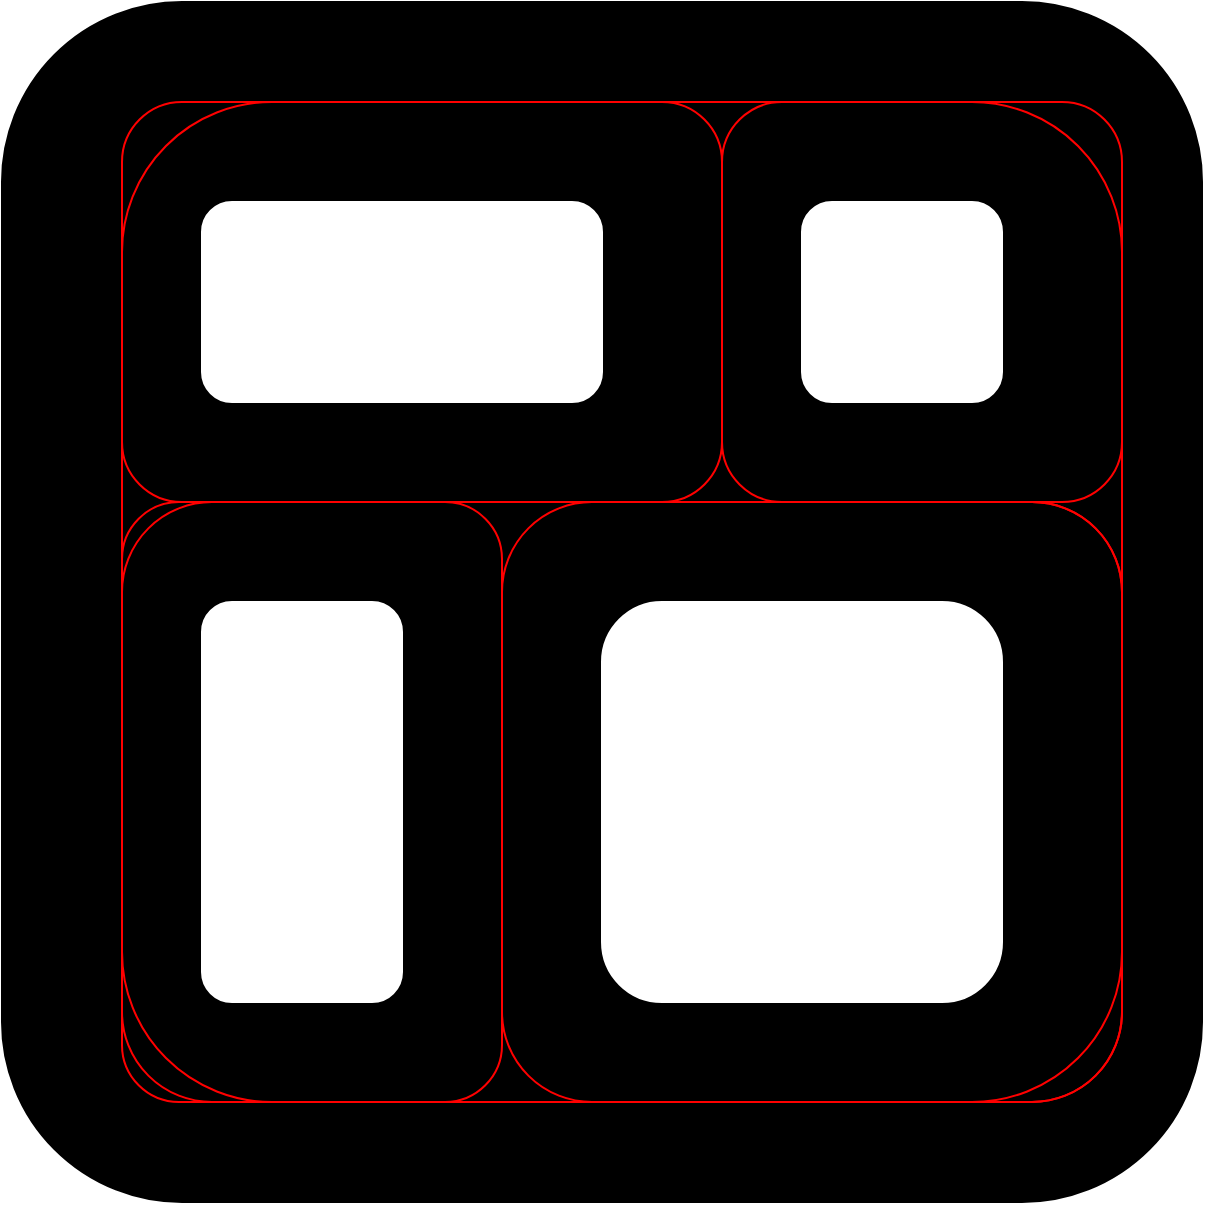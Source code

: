 <mxfile version="22.1.21" type="device">
  <diagram name="Page-1" id="e9lrg-jUna5cyrBdN52v">
    <mxGraphModel dx="955" dy="566" grid="1" gridSize="10" guides="1" tooltips="1" connect="1" arrows="1" fold="1" page="1" pageScale="1" pageWidth="827" pageHeight="1169" math="0" shadow="0">
      <root>
        <mxCell id="0" />
        <mxCell id="1" parent="0" />
        <mxCell id="u--2nJzXh-XLYtR7E8XA-1" value="" style="rounded=1;whiteSpace=wrap;html=1;fillColor=#000000;" parent="1" vertex="1">
          <mxGeometry width="600" height="600" as="geometry" />
        </mxCell>
        <mxCell id="u--2nJzXh-XLYtR7E8XA-2" value="" style="rounded=1;whiteSpace=wrap;html=1;fillColor=#33FF33;" parent="1" vertex="1">
          <mxGeometry x="400" y="100" width="100" height="100" as="geometry" />
        </mxCell>
        <mxCell id="u--2nJzXh-XLYtR7E8XA-3" value="" style="rounded=1;whiteSpace=wrap;html=1;fillColor=#33FF33;" parent="1" vertex="1">
          <mxGeometry x="100" y="100" width="200" height="100" as="geometry" />
        </mxCell>
        <mxCell id="u--2nJzXh-XLYtR7E8XA-4" value="" style="rounded=1;whiteSpace=wrap;html=1;fillColor=#33FF33;" parent="1" vertex="1">
          <mxGeometry x="100" y="300" width="100" height="200" as="geometry" />
        </mxCell>
        <mxCell id="u--2nJzXh-XLYtR7E8XA-5" value="" style="rounded=1;whiteSpace=wrap;html=1;fillColor=#33FF33;" parent="1" vertex="1">
          <mxGeometry x="300" y="300" width="200" height="200" as="geometry" />
        </mxCell>
        <mxCell id="Zra2y2nHBz4KGWymnvMu-1" value="" style="edgeStyle=orthogonalEdgeStyle;rounded=0;orthogonalLoop=1;jettySize=auto;html=1;" edge="1" parent="1" target="u--2nJzXh-XLYtR7E8XA-3">
          <mxGeometry relative="1" as="geometry">
            <mxPoint x="340" y="185" as="sourcePoint" />
          </mxGeometry>
        </mxCell>
        <mxCell id="Zra2y2nHBz4KGWymnvMu-3" value="" style="rounded=1;whiteSpace=wrap;html=1;fillColor=none;strokeColor=#FF0000;" vertex="1" parent="1">
          <mxGeometry x="60" y="50" width="500" height="500" as="geometry" />
        </mxCell>
        <mxCell id="Zra2y2nHBz4KGWymnvMu-8" value="" style="rounded=1;whiteSpace=wrap;html=1;strokeColor=#FFFFFF;" vertex="1" parent="1">
          <mxGeometry x="300" y="300" width="200" height="200" as="geometry" />
        </mxCell>
        <mxCell id="Zra2y2nHBz4KGWymnvMu-9" value="" style="rounded=1;whiteSpace=wrap;html=1;strokeColor=#FFFFFF;" vertex="1" parent="1">
          <mxGeometry x="100" y="300" width="100" height="200" as="geometry" />
        </mxCell>
        <mxCell id="Zra2y2nHBz4KGWymnvMu-10" value="" style="rounded=1;whiteSpace=wrap;html=1;strokeColor=#FFFFFF;" vertex="1" parent="1">
          <mxGeometry x="100" y="100" width="200" height="100" as="geometry" />
        </mxCell>
        <mxCell id="Zra2y2nHBz4KGWymnvMu-11" value="" style="rounded=1;whiteSpace=wrap;html=1;strokeColor=#FFFFFF;" vertex="1" parent="1">
          <mxGeometry x="400" y="100" width="100" height="100" as="geometry" />
        </mxCell>
        <mxCell id="Zra2y2nHBz4KGWymnvMu-24" value="" style="rounded=1;whiteSpace=wrap;html=1;fillColor=none;strokeColor=#FF0000;" vertex="1" parent="1">
          <mxGeometry x="60" y="250" width="500" height="300" as="geometry" />
        </mxCell>
        <mxCell id="Zra2y2nHBz4KGWymnvMu-25" value="" style="rounded=1;whiteSpace=wrap;html=1;strokeColor=#FF0000;fillColor=none;" vertex="1" parent="1">
          <mxGeometry x="60" y="50" width="300" height="200" as="geometry" />
        </mxCell>
        <mxCell id="Zra2y2nHBz4KGWymnvMu-26" value="" style="rounded=1;whiteSpace=wrap;html=1;fillColor=none;strokeColor=#FF0000;" vertex="1" parent="1">
          <mxGeometry x="360" y="50" width="200" height="200" as="geometry" />
        </mxCell>
        <mxCell id="Zra2y2nHBz4KGWymnvMu-27" value="" style="rounded=1;whiteSpace=wrap;html=1;fillColor=none;strokeColor=#FF0000;" vertex="1" parent="1">
          <mxGeometry x="60" y="250" width="190" height="300" as="geometry" />
        </mxCell>
        <mxCell id="Zra2y2nHBz4KGWymnvMu-29" value="" style="rounded=1;whiteSpace=wrap;html=1;fillColor=none;strokeColor=#FF0000;" vertex="1" parent="1">
          <mxGeometry x="250" y="250" width="310" height="300" as="geometry" />
        </mxCell>
      </root>
    </mxGraphModel>
  </diagram>
</mxfile>

